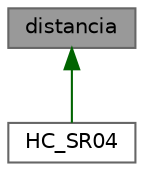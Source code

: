 digraph "distancia"
{
 // LATEX_PDF_SIZE
  bgcolor="transparent";
  edge [fontname=Helvetica,fontsize=10,labelfontname=Helvetica,labelfontsize=10];
  node [fontname=Helvetica,fontsize=10,shape=box,height=0.2,width=0.4];
  Node1 [id="Node000001",label="distancia",height=0.2,width=0.4,color="gray40", fillcolor="grey60", style="filled", fontcolor="black",tooltip="Clase del objeto distancia Clase abstracta pura para la generación de HCS-R04."];
  Node1 -> Node2 [id="edge1_Node000001_Node000002",dir="back",color="darkgreen",style="solid",tooltip=" "];
  Node2 [id="Node000002",label="HC_SR04",height=0.2,width=0.4,color="gray40", fillcolor="white", style="filled",URL="$class_h_c___s_r04.html",tooltip="Clase del objeto HC_SR04 El objeto HC_SR04 Mide distancia mediante el uso de un ultrasónico...."];
}
